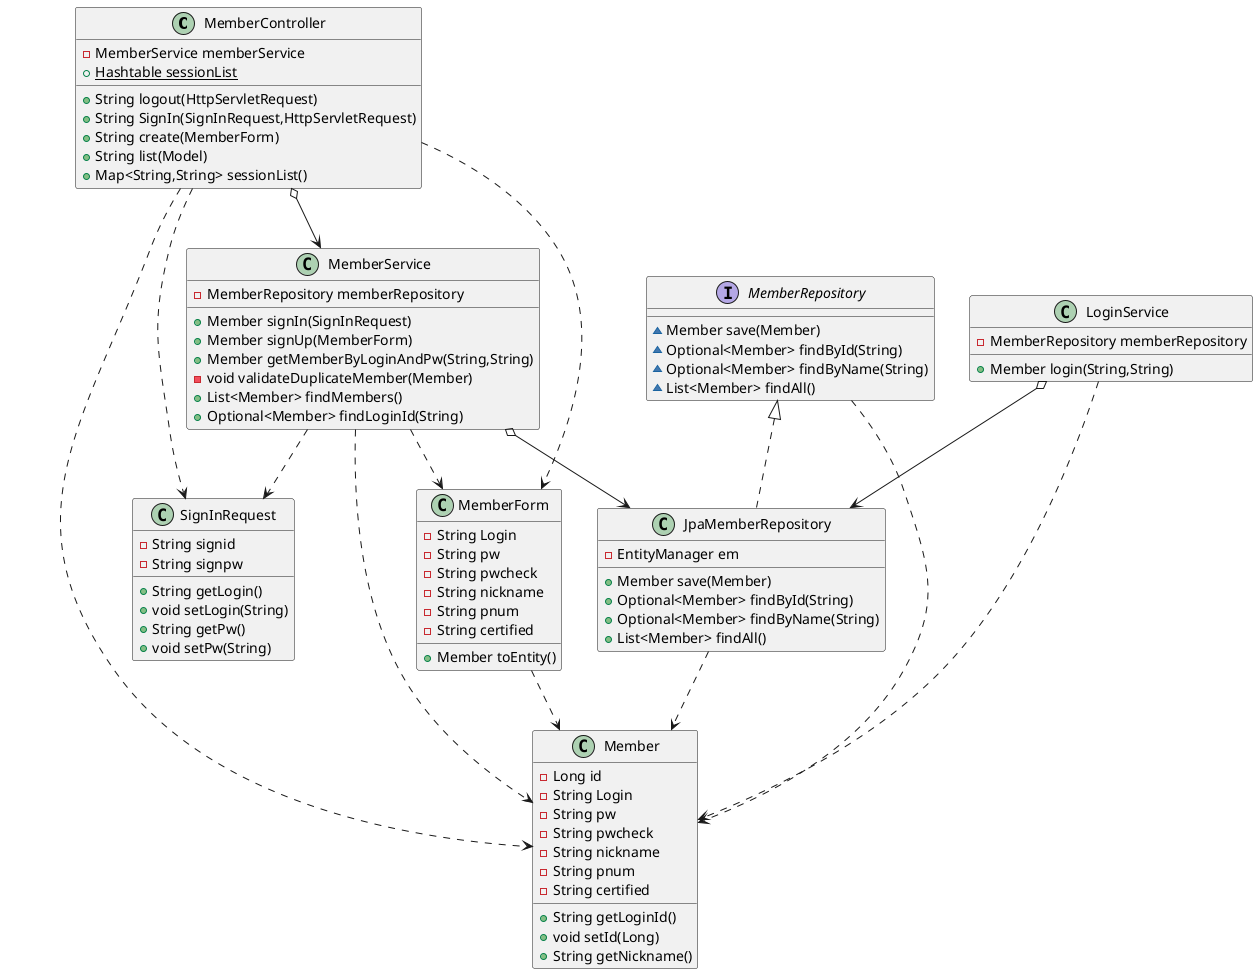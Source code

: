 @startuml'로그인 및 회원가입 관련'MemberController o--> MemberServiceMemberController..>MemberFormMemberController..>MemberMemberController..>SignInRequestMemberForm..>MemberJpaMemberRepository..>MemberMemberRepository..>MemberMemberRepository <|.. JpaMemberRepositoryLoginService..>MemberLoginService o--> JpaMemberRepositoryMemberService..>SignInRequestMemberService..>MemberFormMemberService..>MemberMemberService o--> JpaMemberRepositoryclass LoginService {- MemberRepository memberRepository+ Member login(String,String)}class MemberForm {- String Login- String pw- String pwcheck- String nickname- String pnum- String certified+ Member toEntity()}class MemberService {- MemberRepository memberRepository+ Member signIn(SignInRequest)+ Member signUp(MemberForm)+ Member getMemberByLoginAndPw(String,String)- void validateDuplicateMember(Member)+ List<Member> findMembers()+ Optional<Member> findLoginId(String)}interface MemberRepository {~ Member save(Member)~ Optional<Member> findById(String)~ Optional<Member> findByName(String)~ List<Member> findAll()}class JpaMemberRepository {- EntityManager em+ Member save(Member)+ Optional<Member> findById(String)+ Optional<Member> findByName(String)+ List<Member> findAll()}class SignInRequest {- String signid- String signpw+ String getLogin()+ void setLogin(String)+ String getPw()+ void setPw(String)}class Member {- Long id- String Login- String pw- String pwcheck- String nickname- String pnum- String certified+ String getLoginId()+ void setId(Long)+ String getNickname()}class MemberController {- MemberService memberService+ {static} Hashtable sessionList+ String logout(HttpServletRequest)+ String SignIn(SignInRequest,HttpServletRequest)+ String create(MemberForm)+ String list(Model)+ Map<String,String> sessionList()}@enduml